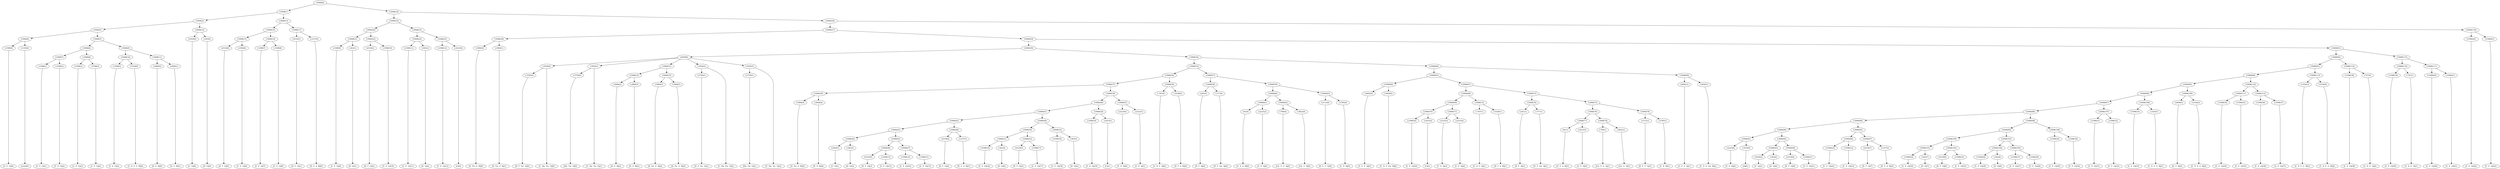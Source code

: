 digraph sample{
"L3398(0)"->"[C  E  G](0)"
"L1350(0)"->"[rest](0)"
"L5068(4)"->"L3398(0)"
"L5068(4)"->"L1350(0)"
"L3398(1)"->"[C  E  G](1)"
"L3398(2)"->"[C  E  G](2)"
"L5068(7)"->"L3398(1)"
"L5068(7)"->"L3398(2)"
"L3398(3)"->"[C  E  G](3)"
"L3398(4)"->"[C  E  G](4)"
"L5068(8)"->"L3398(3)"
"L5068(8)"->"L3398(4)"
"L5068(6)"->"L5068(7)"
"L5068(6)"->"L5068(8)"
"L3398(5)"->"[C  E  G](5)"
"L3354(0)"->"[C  D  E  G  B](0)"
"L5068(10)"->"L3398(5)"
"L5068(10)"->"L3354(0)"
"L2806(0)"->"[D  G  B](0)"
"L2806(1)"->"[D  G  B](1)"
"L5068(11)"->"L2806(0)"
"L5068(11)"->"L2806(1)"
"L5068(9)"->"L5068(10)"
"L5068(9)"->"L5068(11)"
"L5068(5)"->"L5068(6)"
"L5068(5)"->"L5068(9)"
"L5068(3)"->"L5068(4)"
"L5068(3)"->"L5068(5)"
"L2929(0)"->"[C  G](0)"
"L363(0)"->"[D  G](0)"
"L5068(12)"->"L2929(0)"
"L5068(12)"->"L363(0)"
"L5068(2)"->"L5068(3)"
"L5068(2)"->"L5068(12)"
"L4318(0)"->"[D  F  G](0)"
"L3398(6)"->"[C  E  G](6)"
"L5068(15)"->"L4318(0)"
"L5068(15)"->"L3398(6)"
"L3398(7)"->"[C  E  G](7)"
"L3398(8)"->"[C  E  G](8)"
"L5068(16)"->"L3398(7)"
"L5068(16)"->"L3398(8)"
"L5068(14)"->"L5068(15)"
"L5068(14)"->"L5068(16)"
"L4318(1)"->"[D  F  G](1)"
"L1237(0)"->"[D  G  A  B](0)"
"L5068(17)"->"L4318(1)"
"L5068(17)"->"L1237(0)"
"L5068(13)"->"L5068(14)"
"L5068(13)"->"L5068(17)"
"L5068(1)"->"L5068(2)"
"L5068(1)"->"L5068(13)"
"L3398(9)"->"[C  E  G](9)"
"L363(1)"->"[D  G](1)"
"L5068(21)"->"L3398(9)"
"L5068(21)"->"L363(1)"
"L4318(2)"->"[D  F  G](2)"
"L3398(10)"->"[C  E  G](10)"
"L5068(22)"->"L4318(2)"
"L5068(22)"->"L3398(10)"
"L5068(20)"->"L5068(21)"
"L5068(20)"->"L5068(22)"
"L3398(11)"->"[C  E  G](11)"
"L363(2)"->"[D  G](2)"
"L5068(24)"->"L3398(11)"
"L5068(24)"->"L363(2)"
"L3398(12)"->"[C  E  G](12)"
"L2423(0)"->"[C](0)"
"L5068(25)"->"L3398(12)"
"L5068(25)"->"L2423(0)"
"L5068(23)"->"L5068(24)"
"L5068(23)"->"L5068(25)"
"L5068(19)"->"L5068(20)"
"L5068(19)"->"L5068(23)"
"L3984(0)"->"[D  Fis  G  B](0)"
"L3984(1)"->"[D  Fis  G  B](1)"
"L5068(28)"->"L3984(0)"
"L5068(28)"->"L3984(1)"
"L3760(0)"->"[D  F  Fis  G](0)"
"L3930(0)"->"L3760(0)"
"L3930(0)"->"[C  Dis  Fis  G](0)"
"L3759(0)"->"[Dis  Fis  G](0)"
"L3930(1)"->"L3759(0)"
"L3930(1)"->"[C  Dis  Fis  G](1)"
"L2806(2)"->"[D  G  B](2)"
"L2806(3)"->"[D  G  B](3)"
"L5068(32)"->"L2806(2)"
"L5068(32)"->"L2806(3)"
"L3984(2)"->"[D  Fis  G  B](2)"
"L3984(3)"->"[D  Fis  G  B](3)"
"L5068(33)"->"L3984(2)"
"L5068(33)"->"L3984(3)"
"L5068(31)"->"L5068(32)"
"L5068(31)"->"L5068(33)"
"L3760(1)"->"[D  F  Fis  G](1)"
"L3930(2)"->"L3760(1)"
"L3930(2)"->"[C  Dis  Fis  G](2)"
"L3759(1)"->"[Dis  Fis  G](1)"
"L3930(3)"->"L3759(1)"
"L3930(3)"->"[C  Dis  Fis  G](3)"
"L4928(0)"->"L3930(0)"
"L4928(0)"->"L3930(1)"
"L4928(0)"->"L5068(31)"
"L4928(0)"->"L3930(2)"
"L4928(0)"->"L3930(3)"
"L3984(4)"->"[D  Fis  G  B](4)"
"L2806(4)"->"[D  G  B](4)"
"L5068(38)"->"L3984(4)"
"L5068(38)"->"L2806(4)"
"L2929(1)"->"[C  G](1)"
"L363(3)"->"[D  G](3)"
"L5068(44)"->"L2929(1)"
"L5068(44)"->"L363(3)"
"L4318(3)"->"[D  F  G](3)"
"L3398(13)"->"[C  E  G](13)"
"L5068(46)"->"L4318(3)"
"L5068(46)"->"L3398(13)"
"L3398(14)"->"[C  E  G](14)"
"L3398(15)"->"[C  E  G](15)"
"L5068(47)"->"L3398(14)"
"L5068(47)"->"L3398(15)"
"L5068(45)"->"L5068(46)"
"L5068(45)"->"L5068(47)"
"L5068(43)"->"L5068(44)"
"L5068(43)"->"L5068(45)"
"L4318(4)"->"[D  F  G](4)"
"L1237(1)"->"[D  G  A  B](1)"
"L5068(48)"->"L4318(4)"
"L5068(48)"->"L1237(1)"
"L5068(42)"->"L5068(43)"
"L5068(42)"->"L5068(48)"
"L3398(16)"->"[C  E  G](16)"
"L363(4)"->"[D  G](4)"
"L5068(51)"->"L3398(16)"
"L5068(51)"->"L363(4)"
"L4318(5)"->"[D  F  G](5)"
"L3398(17)"->"[C  E  G](17)"
"L5068(52)"->"L4318(5)"
"L5068(52)"->"L3398(17)"
"L5068(50)"->"L5068(51)"
"L5068(50)"->"L5068(52)"
"L3398(18)"->"[C  E  G](18)"
"L363(5)"->"[D  G](5)"
"L5068(53)"->"L3398(18)"
"L5068(53)"->"L363(5)"
"L5068(49)"->"L5068(50)"
"L5068(49)"->"L5068(53)"
"L5068(41)"->"L5068(42)"
"L5068(41)"->"L5068(49)"
"L3398(19)"->"[C  E  G](19)"
"L2423(1)"->"[C](1)"
"L5068(54)"->"L3398(19)"
"L5068(54)"->"L2423(1)"
"L5068(40)"->"L5068(41)"
"L5068(40)"->"L5068(54)"
"L2223(0)"->"[C  E  A](0)"
"L2223(1)"->"[C  E  A](1)"
"L5068(55)"->"L2223(0)"
"L5068(55)"->"L2223(1)"
"L5068(39)"->"L5068(40)"
"L5068(39)"->"L5068(55)"
"L5068(37)"->"L5068(38)"
"L5068(37)"->"L5068(39)"
"L-767(0)"->"[C  D  F  A](0)"
"L3528(0)"->"[D  F  A  B](0)"
"L5068(56)"->"L-767(0)"
"L5068(56)"->"L3528(0)"
"L5068(36)"->"L5068(37)"
"L5068(36)"->"L5068(56)"
"L241(0)"->"[D  F  A](0)"
"L717(0)"->"[D  F  Gis  A](0)"
"L5068(58)"->"L241(0)"
"L5068(58)"->"L717(0)"
"L81(0)"->"[C  E  A  B](0)"
"L2223(2)"->"[C  E  A](2)"
"L5068(61)"->"L81(0)"
"L5068(61)"->"L2223(2)"
"L784(0)"->"[Cis  E  G  A](0)"
"L3822(0)"->"[Cis  G  A](0)"
"L5068(62)"->"L784(0)"
"L5068(62)"->"L3822(0)"
"L5068(60)"->"L5068(61)"
"L5068(60)"->"L5068(62)"
"L2115(0)"->"[D  E  F  G](0)"
"L3785(0)"->"[C  D  B](0)"
"L5068(63)"->"L2115(0)"
"L5068(63)"->"L3785(0)"
"L5068(59)"->"L5068(60)"
"L5068(59)"->"L5068(63)"
"L5068(57)"->"L5068(58)"
"L5068(57)"->"L5068(59)"
"L5068(35)"->"L5068(36)"
"L5068(35)"->"L5068(57)"
"L4842(0)"->"[C  E  F  A](0)"
"L3826(0)"->"[C  D  E  Gis  B](0)"
"L5068(66)"->"L4842(0)"
"L5068(66)"->"L3826(0)"
"L3398(20)"->"[C  E  G](20)"
"L2423(2)"->"[C](2)"
"L5068(70)"->"L3398(20)"
"L5068(70)"->"L2423(2)"
"L2223(3)"->"[C  E  A](3)"
"L2223(4)"->"[C  E  A](4)"
"L5068(71)"->"L2223(3)"
"L5068(71)"->"L2223(4)"
"L5068(69)"->"L5068(70)"
"L5068(69)"->"L5068(71)"
"L-767(1)"->"[C  D  F  A](1)"
"L3528(1)"->"[D  F  A  B](1)"
"L5068(72)"->"L-767(1)"
"L5068(72)"->"L3528(1)"
"L5068(68)"->"L5068(69)"
"L5068(68)"->"L5068(72)"
"L241(1)"->"[D  F  A](1)"
"L717(1)"->"[D  F  Gis  A](1)"
"L5068(74)"->"L241(1)"
"L5068(74)"->"L717(1)"
"L81(1)"->"[C  E  A  B](1)"
"L2223(5)"->"[C  E  A](5)"
"L5068(77)"->"L81(1)"
"L5068(77)"->"L2223(5)"
"L784(1)"->"[Cis  E  G  A](1)"
"L3822(1)"->"[Cis  G  A](1)"
"L5068(78)"->"L784(1)"
"L5068(78)"->"L3822(1)"
"L5068(76)"->"L5068(77)"
"L5068(76)"->"L5068(78)"
"L2115(1)"->"[D  E  F  G](1)"
"L3785(1)"->"[C  D  B](1)"
"L5068(79)"->"L2115(1)"
"L5068(79)"->"L3785(1)"
"L5068(75)"->"L5068(76)"
"L5068(75)"->"L5068(79)"
"L5068(73)"->"L5068(74)"
"L5068(73)"->"L5068(75)"
"L5068(67)"->"L5068(68)"
"L5068(67)"->"L5068(73)"
"L5068(65)"->"L5068(66)"
"L5068(65)"->"L5068(67)"
"L4842(1)"->"[C  E  F  A](1)"
"L3826(1)"->"[C  D  E  Gis  B](1)"
"L5068(80)"->"L4842(1)"
"L5068(80)"->"L3826(1)"
"L5068(64)"->"L5068(65)"
"L5068(64)"->"L5068(80)"
"L5068(34)"->"L5068(35)"
"L5068(34)"->"L5068(64)"
"L5068(30)"->"L4928(0)"
"L5068(30)"->"L5068(34)"
"L2223(6)"->"[C  E  A](6)"
"L3476(0)"->"[A](0)"
"L5068(91)"->"L2223(6)"
"L5068(91)"->"L3476(0)"
"L2929(2)"->"[C  G](2)"
"L363(6)"->"[D  G](6)"
"L5068(93)"->"L2929(2)"
"L5068(93)"->"L363(6)"
"L4318(6)"->"[D  F  G](6)"
"L3398(21)"->"[C  E  G](21)"
"L5068(94)"->"L4318(6)"
"L5068(94)"->"L3398(21)"
"L5068(92)"->"L5068(93)"
"L5068(92)"->"L5068(94)"
"L5068(90)"->"L5068(91)"
"L5068(90)"->"L5068(92)"
"L3398(22)"->"[C  E  G](22)"
"L3398(23)"->"[C  E  G](23)"
"L5068(96)"->"L3398(22)"
"L5068(96)"->"L3398(23)"
"L4318(7)"->"[D  F  G](7)"
"L1237(2)"->"[D  G  A  B](2)"
"L5068(97)"->"L4318(7)"
"L5068(97)"->"L1237(2)"
"L5068(95)"->"L5068(96)"
"L5068(95)"->"L5068(97)"
"L5068(89)"->"L5068(90)"
"L5068(89)"->"L5068(95)"
"L3398(24)"->"[C  E  G](24)"
"L363(7)"->"[D  G](7)"
"L5068(101)"->"L3398(24)"
"L5068(101)"->"L363(7)"
"L4318(8)"->"[D  F  G](8)"
"L3398(25)"->"[C  E  G](25)"
"L5068(102)"->"L4318(8)"
"L5068(102)"->"L3398(25)"
"L5068(100)"->"L5068(101)"
"L5068(100)"->"L5068(102)"
"L3398(26)"->"[C  E  G](26)"
"L363(8)"->"[D  G](8)"
"L5068(104)"->"L3398(26)"
"L5068(104)"->"L363(8)"
"L3398(27)"->"[C  E  G](27)"
"L3398(28)"->"[C  E  G](28)"
"L5068(105)"->"L3398(27)"
"L5068(105)"->"L3398(28)"
"L5068(103)"->"L5068(104)"
"L5068(103)"->"L5068(105)"
"L5068(99)"->"L5068(100)"
"L5068(99)"->"L5068(103)"
"L3398(29)"->"[C  E  G](29)"
"L3398(30)"->"[C  E  G](30)"
"L5068(106)"->"L3398(29)"
"L5068(106)"->"L3398(30)"
"L5068(98)"->"L5068(99)"
"L5068(98)"->"L5068(106)"
"L5068(88)"->"L5068(89)"
"L5068(88)"->"L5068(98)"
"L3398(31)"->"[C  E  G](31)"
"L3398(32)"->"[C  E  G](32)"
"L5068(107)"->"L3398(31)"
"L5068(107)"->"L3398(32)"
"L5068(87)"->"L5068(88)"
"L5068(87)"->"L5068(107)"
"L3398(33)"->"[C  E  G](33)"
"L3354(1)"->"[C  D  E  G  B](1)"
"L5068(108)"->"L3398(33)"
"L5068(108)"->"L3354(1)"
"L5068(86)"->"L5068(87)"
"L5068(86)"->"L5068(108)"
"L2806(5)"->"[D  G  B](5)"
"L3354(2)"->"[C  D  E  G  B](2)"
"L5068(109)"->"L2806(5)"
"L5068(109)"->"L3354(2)"
"L5068(85)"->"L5068(86)"
"L5068(85)"->"L5068(109)"
"L3398(34)"->"[C  E  G](34)"
"L3398(35)"->"[C  E  G](35)"
"L5068(111)"->"L3398(34)"
"L5068(111)"->"L3398(35)"
"L3398(36)"->"[C  E  G](36)"
"L3398(37)"->"[C  E  G](37)"
"L5068(112)"->"L3398(36)"
"L5068(112)"->"L3398(37)"
"L5068(110)"->"L5068(111)"
"L5068(110)"->"L5068(112)"
"L5068(84)"->"L5068(85)"
"L5068(84)"->"L5068(110)"
"L3354(3)"->"[C  D  E  G  B](3)"
"L3354(4)"->"[C  D  E  G  B](4)"
"L5068(113)"->"L3354(3)"
"L5068(113)"->"L3354(4)"
"L5068(83)"->"L5068(84)"
"L5068(83)"->"L5068(113)"
"L3398(38)"->"[C  E  G](38)"
"L747(0)"->"[C  D  E  G](0)"
"L5068(114)"->"L3398(38)"
"L5068(114)"->"L747(0)"
"L5068(82)"->"L5068(83)"
"L5068(82)"->"L5068(114)"
"L3398(39)"->"[C  E  G](39)"
"L747(1)"->"[C  D  E  G](1)"
"L5068(116)"->"L3398(39)"
"L5068(116)"->"L747(1)"
"L3398(40)"->"[C  E  G](40)"
"L3398(41)"->"[C  E  G](41)"
"L5068(117)"->"L3398(40)"
"L5068(117)"->"L3398(41)"
"L5068(115)"->"L5068(116)"
"L5068(115)"->"L5068(117)"
"L5068(81)"->"L5068(82)"
"L5068(81)"->"L5068(115)"
"L5068(29)"->"L5068(30)"
"L5068(29)"->"L5068(81)"
"L5068(27)"->"L5068(28)"
"L5068(27)"->"L5068(29)"
"L3398(42)"->"[C  E  G](42)"
"L3398(43)"->"[C  E  G](43)"
"L5068(118)"->"L3398(42)"
"L5068(118)"->"L3398(43)"
"L5068(26)"->"L5068(27)"
"L5068(26)"->"L5068(118)"
"L5068(18)"->"L5068(19)"
"L5068(18)"->"L5068(26)"
"L5068(0)"->"L5068(1)"
"L5068(0)"->"L5068(18)"
{rank = min; "L5068(0)"}
{rank = same; "L5068(1)"; "L5068(18)";}
{rank = same; "L5068(2)"; "L5068(13)"; "L5068(19)"; "L5068(26)";}
{rank = same; "L5068(3)"; "L5068(12)"; "L5068(14)"; "L5068(17)"; "L5068(20)"; "L5068(23)"; "L5068(27)"; "L5068(118)";}
{rank = same; "L5068(4)"; "L5068(5)"; "L2929(0)"; "L363(0)"; "L5068(15)"; "L5068(16)"; "L4318(1)"; "L1237(0)"; "L5068(21)"; "L5068(22)"; "L5068(24)"; "L5068(25)"; "L5068(28)"; "L5068(29)"; "L3398(42)"; "L3398(43)";}
{rank = same; "L3398(0)"; "L1350(0)"; "L5068(6)"; "L5068(9)"; "L4318(0)"; "L3398(6)"; "L3398(7)"; "L3398(8)"; "L3398(9)"; "L363(1)"; "L4318(2)"; "L3398(10)"; "L3398(11)"; "L363(2)"; "L3398(12)"; "L2423(0)"; "L3984(0)"; "L3984(1)"; "L5068(30)"; "L5068(81)";}
{rank = same; "L5068(7)"; "L5068(8)"; "L5068(10)"; "L5068(11)"; "L4928(0)"; "L5068(34)"; "L5068(82)"; "L5068(115)";}
{rank = same; "L3398(1)"; "L3398(2)"; "L3398(3)"; "L3398(4)"; "L3398(5)"; "L3354(0)"; "L2806(0)"; "L2806(1)"; "L3930(0)"; "L3930(1)"; "L5068(31)"; "L3930(2)"; "L3930(3)"; "L5068(35)"; "L5068(64)"; "L5068(83)"; "L5068(114)"; "L5068(116)"; "L5068(117)";}
{rank = same; "L3760(0)"; "L3759(0)"; "L5068(32)"; "L5068(33)"; "L3760(1)"; "L3759(1)"; "L5068(36)"; "L5068(57)"; "L5068(65)"; "L5068(80)"; "L5068(84)"; "L5068(113)"; "L3398(38)"; "L747(0)"; "L3398(39)"; "L747(1)"; "L3398(40)"; "L3398(41)";}
{rank = same; "L2806(2)"; "L2806(3)"; "L3984(2)"; "L3984(3)"; "L5068(37)"; "L5068(56)"; "L5068(58)"; "L5068(59)"; "L5068(66)"; "L5068(67)"; "L4842(1)"; "L3826(1)"; "L5068(85)"; "L5068(110)"; "L3354(3)"; "L3354(4)";}
{rank = same; "L5068(38)"; "L5068(39)"; "L-767(0)"; "L3528(0)"; "L241(0)"; "L717(0)"; "L5068(60)"; "L5068(63)"; "L4842(0)"; "L3826(0)"; "L5068(68)"; "L5068(73)"; "L5068(86)"; "L5068(109)"; "L5068(111)"; "L5068(112)";}
{rank = same; "L3984(4)"; "L2806(4)"; "L5068(40)"; "L5068(55)"; "L5068(61)"; "L5068(62)"; "L2115(0)"; "L3785(0)"; "L5068(69)"; "L5068(72)"; "L5068(74)"; "L5068(75)"; "L5068(87)"; "L5068(108)"; "L2806(5)"; "L3354(2)"; "L3398(34)"; "L3398(35)"; "L3398(36)"; "L3398(37)";}
{rank = same; "L5068(41)"; "L5068(54)"; "L2223(0)"; "L2223(1)"; "L81(0)"; "L2223(2)"; "L784(0)"; "L3822(0)"; "L5068(70)"; "L5068(71)"; "L-767(1)"; "L3528(1)"; "L241(1)"; "L717(1)"; "L5068(76)"; "L5068(79)"; "L5068(88)"; "L5068(107)"; "L3398(33)"; "L3354(1)";}
{rank = same; "L5068(42)"; "L5068(49)"; "L3398(19)"; "L2423(1)"; "L3398(20)"; "L2423(2)"; "L2223(3)"; "L2223(4)"; "L5068(77)"; "L5068(78)"; "L2115(1)"; "L3785(1)"; "L5068(89)"; "L5068(98)"; "L3398(31)"; "L3398(32)";}
{rank = same; "L5068(43)"; "L5068(48)"; "L5068(50)"; "L5068(53)"; "L81(1)"; "L2223(5)"; "L784(1)"; "L3822(1)"; "L5068(90)"; "L5068(95)"; "L5068(99)"; "L5068(106)";}
{rank = same; "L5068(44)"; "L5068(45)"; "L4318(4)"; "L1237(1)"; "L5068(51)"; "L5068(52)"; "L3398(18)"; "L363(5)"; "L5068(91)"; "L5068(92)"; "L5068(96)"; "L5068(97)"; "L5068(100)"; "L5068(103)"; "L3398(29)"; "L3398(30)";}
{rank = same; "L2929(1)"; "L363(3)"; "L5068(46)"; "L5068(47)"; "L3398(16)"; "L363(4)"; "L4318(5)"; "L3398(17)"; "L2223(6)"; "L3476(0)"; "L5068(93)"; "L5068(94)"; "L3398(22)"; "L3398(23)"; "L4318(7)"; "L1237(2)"; "L5068(101)"; "L5068(102)"; "L5068(104)"; "L5068(105)";}
{rank = same; "L4318(3)"; "L3398(13)"; "L3398(14)"; "L3398(15)"; "L2929(2)"; "L363(6)"; "L4318(6)"; "L3398(21)"; "L3398(24)"; "L363(7)"; "L4318(8)"; "L3398(25)"; "L3398(26)"; "L363(8)"; "L3398(27)"; "L3398(28)";}
{rank = max; "[A](0)"; "[C  D  B](0)"; "[C  D  B](1)"; "[C  D  E  G  B](0)"; "[C  D  E  G  B](1)"; "[C  D  E  G  B](2)"; "[C  D  E  G  B](3)"; "[C  D  E  G  B](4)"; "[C  D  E  G](0)"; "[C  D  E  G](1)"; "[C  D  E  Gis  B](0)"; "[C  D  E  Gis  B](1)"; "[C  D  F  A](0)"; "[C  D  F  A](1)"; "[C  Dis  Fis  G](0)"; "[C  Dis  Fis  G](1)"; "[C  Dis  Fis  G](2)"; "[C  Dis  Fis  G](3)"; "[C  E  A  B](0)"; "[C  E  A  B](1)"; "[C  E  A](0)"; "[C  E  A](1)"; "[C  E  A](2)"; "[C  E  A](3)"; "[C  E  A](4)"; "[C  E  A](5)"; "[C  E  A](6)"; "[C  E  F  A](0)"; "[C  E  F  A](1)"; "[C  E  G](0)"; "[C  E  G](1)"; "[C  E  G](10)"; "[C  E  G](11)"; "[C  E  G](12)"; "[C  E  G](13)"; "[C  E  G](14)"; "[C  E  G](15)"; "[C  E  G](16)"; "[C  E  G](17)"; "[C  E  G](18)"; "[C  E  G](19)"; "[C  E  G](2)"; "[C  E  G](20)"; "[C  E  G](21)"; "[C  E  G](22)"; "[C  E  G](23)"; "[C  E  G](24)"; "[C  E  G](25)"; "[C  E  G](26)"; "[C  E  G](27)"; "[C  E  G](28)"; "[C  E  G](29)"; "[C  E  G](3)"; "[C  E  G](30)"; "[C  E  G](31)"; "[C  E  G](32)"; "[C  E  G](33)"; "[C  E  G](34)"; "[C  E  G](35)"; "[C  E  G](36)"; "[C  E  G](37)"; "[C  E  G](38)"; "[C  E  G](39)"; "[C  E  G](4)"; "[C  E  G](40)"; "[C  E  G](41)"; "[C  E  G](42)"; "[C  E  G](43)"; "[C  E  G](5)"; "[C  E  G](6)"; "[C  E  G](7)"; "[C  E  G](8)"; "[C  E  G](9)"; "[C  G](0)"; "[C  G](1)"; "[C  G](2)"; "[C](0)"; "[C](1)"; "[C](2)"; "[Cis  E  G  A](0)"; "[Cis  E  G  A](1)"; "[Cis  G  A](0)"; "[Cis  G  A](1)"; "[D  E  F  G](0)"; "[D  E  F  G](1)"; "[D  F  A  B](0)"; "[D  F  A  B](1)"; "[D  F  A](0)"; "[D  F  A](1)"; "[D  F  Fis  G](0)"; "[D  F  Fis  G](1)"; "[D  F  G](0)"; "[D  F  G](1)"; "[D  F  G](2)"; "[D  F  G](3)"; "[D  F  G](4)"; "[D  F  G](5)"; "[D  F  G](6)"; "[D  F  G](7)"; "[D  F  G](8)"; "[D  F  Gis  A](0)"; "[D  F  Gis  A](1)"; "[D  Fis  G  B](0)"; "[D  Fis  G  B](1)"; "[D  Fis  G  B](2)"; "[D  Fis  G  B](3)"; "[D  Fis  G  B](4)"; "[D  G  A  B](0)"; "[D  G  A  B](1)"; "[D  G  A  B](2)"; "[D  G  B](0)"; "[D  G  B](1)"; "[D  G  B](2)"; "[D  G  B](3)"; "[D  G  B](4)"; "[D  G  B](5)"; "[D  G](0)"; "[D  G](1)"; "[D  G](2)"; "[D  G](3)"; "[D  G](4)"; "[D  G](5)"; "[D  G](6)"; "[D  G](7)"; "[D  G](8)"; "[Dis  Fis  G](0)"; "[Dis  Fis  G](1)"; "[rest](0)";}
}